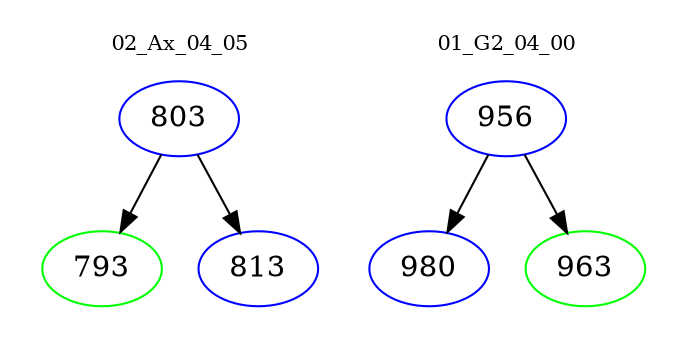 digraph{
subgraph cluster_0 {
color = white
label = "02_Ax_04_05";
fontsize=10;
T0_803 [label="803", color="blue"]
T0_803 -> T0_793 [color="black"]
T0_793 [label="793", color="green"]
T0_803 -> T0_813 [color="black"]
T0_813 [label="813", color="blue"]
}
subgraph cluster_1 {
color = white
label = "01_G2_04_00";
fontsize=10;
T1_956 [label="956", color="blue"]
T1_956 -> T1_980 [color="black"]
T1_980 [label="980", color="blue"]
T1_956 -> T1_963 [color="black"]
T1_963 [label="963", color="green"]
}
}
